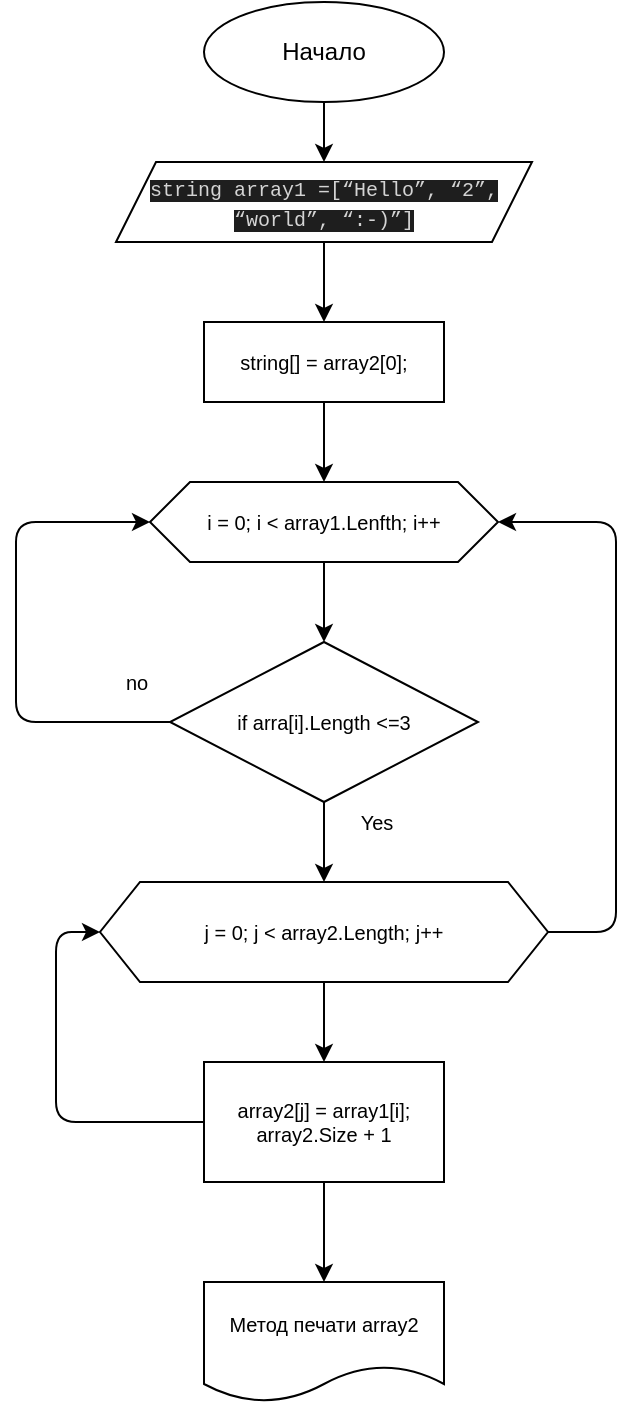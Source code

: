 <mxfile>
    <diagram id="06g1AqxTbiKSaPtFuU-4" name="Страница 1">
        <mxGraphModel dx="960" dy="475" grid="1" gridSize="10" guides="1" tooltips="1" connect="1" arrows="1" fold="1" page="1" pageScale="1" pageWidth="827" pageHeight="1169" math="0" shadow="0">
            <root>
                <mxCell id="0"/>
                <mxCell id="1" parent="0"/>
                <mxCell id="4" value="" style="edgeStyle=none;html=1;" edge="1" parent="1" source="2" target="3">
                    <mxGeometry relative="1" as="geometry"/>
                </mxCell>
                <mxCell id="2" value="Начало" style="ellipse;whiteSpace=wrap;html=1;" vertex="1" parent="1">
                    <mxGeometry x="354" y="20" width="120" height="50" as="geometry"/>
                </mxCell>
                <mxCell id="7" value="" style="edgeStyle=none;html=1;fontSize=10;" edge="1" parent="1" source="3" target="6">
                    <mxGeometry relative="1" as="geometry"/>
                </mxCell>
                <mxCell id="3" value="&lt;span style=&quot;color: rgb(212, 212, 212); font-family: Consolas, &amp;quot;Courier New&amp;quot;, monospace; font-size: 10px; font-style: normal; font-variant-ligatures: normal; font-variant-caps: normal; font-weight: 400; letter-spacing: normal; orphans: 2; text-align: center; text-indent: 0px; text-transform: none; widows: 2; word-spacing: 0px; -webkit-text-stroke-width: 0px; background-color: rgb(30, 30, 30); text-decoration-thickness: initial; text-decoration-style: initial; text-decoration-color: initial; float: none; display: inline !important;&quot;&gt;string array1 =[“Hello”, “2”, “world”, “:-)”]&lt;/span&gt;" style="shape=parallelogram;perimeter=parallelogramPerimeter;whiteSpace=wrap;html=1;fixedSize=1;" vertex="1" parent="1">
                    <mxGeometry x="310" y="100" width="208" height="40" as="geometry"/>
                </mxCell>
                <mxCell id="11" value="" style="edgeStyle=none;html=1;fontSize=10;" edge="1" parent="1" source="5" target="9">
                    <mxGeometry relative="1" as="geometry"/>
                </mxCell>
                <mxCell id="5" value="i = 0; i &amp;lt; array1.Lenfth; i++" style="shape=hexagon;perimeter=hexagonPerimeter2;whiteSpace=wrap;html=1;fixedSize=1;fontSize=10;" vertex="1" parent="1">
                    <mxGeometry x="327" y="260" width="174" height="40" as="geometry"/>
                </mxCell>
                <mxCell id="8" value="" style="edgeStyle=none;html=1;fontSize=10;" edge="1" parent="1" source="6" target="5">
                    <mxGeometry relative="1" as="geometry"/>
                </mxCell>
                <mxCell id="6" value="string[] = array2[0];" style="rounded=0;whiteSpace=wrap;html=1;fontSize=10;" vertex="1" parent="1">
                    <mxGeometry x="354" y="180" width="120" height="40" as="geometry"/>
                </mxCell>
                <mxCell id="14" value="" style="edgeStyle=none;html=1;fontSize=10;" edge="1" parent="1" source="9" target="13">
                    <mxGeometry relative="1" as="geometry"/>
                </mxCell>
                <mxCell id="19" style="edgeStyle=orthogonalEdgeStyle;html=1;entryX=0;entryY=0.5;entryDx=0;entryDy=0;fontSize=10;" edge="1" parent="1" source="9" target="5">
                    <mxGeometry relative="1" as="geometry">
                        <Array as="points">
                            <mxPoint x="260" y="380"/>
                            <mxPoint x="260" y="280"/>
                        </Array>
                    </mxGeometry>
                </mxCell>
                <mxCell id="9" value="if arra[i].Length &amp;lt;=3" style="rhombus;whiteSpace=wrap;html=1;fontSize=10;" vertex="1" parent="1">
                    <mxGeometry x="337" y="340" width="154" height="80" as="geometry"/>
                </mxCell>
                <mxCell id="17" style="edgeStyle=orthogonalEdgeStyle;html=1;entryX=0;entryY=0.5;entryDx=0;entryDy=0;fontSize=10;" edge="1" parent="1" source="12" target="13">
                    <mxGeometry relative="1" as="geometry">
                        <Array as="points">
                            <mxPoint x="280" y="580"/>
                            <mxPoint x="280" y="485"/>
                        </Array>
                    </mxGeometry>
                </mxCell>
                <mxCell id="23" value="" style="edgeStyle=orthogonalEdgeStyle;html=1;fontSize=10;" edge="1" parent="1" source="12" target="21">
                    <mxGeometry relative="1" as="geometry"/>
                </mxCell>
                <mxCell id="12" value="array2[j] = array1[i];&lt;br&gt;array2.Size + 1" style="rounded=0;whiteSpace=wrap;html=1;fontSize=10;" vertex="1" parent="1">
                    <mxGeometry x="354" y="550" width="120" height="60" as="geometry"/>
                </mxCell>
                <mxCell id="16" value="" style="edgeStyle=none;html=1;fontSize=10;" edge="1" parent="1" source="13" target="12">
                    <mxGeometry relative="1" as="geometry"/>
                </mxCell>
                <mxCell id="18" style="edgeStyle=orthogonalEdgeStyle;html=1;entryX=1;entryY=0.5;entryDx=0;entryDy=0;fontSize=10;" edge="1" parent="1" source="13" target="5">
                    <mxGeometry relative="1" as="geometry">
                        <Array as="points">
                            <mxPoint x="560" y="485"/>
                            <mxPoint x="560" y="280"/>
                        </Array>
                    </mxGeometry>
                </mxCell>
                <mxCell id="13" value="j = 0; j &amp;lt; array2.Length; j++" style="shape=hexagon;perimeter=hexagonPerimeter2;whiteSpace=wrap;html=1;fixedSize=1;fontSize=10;" vertex="1" parent="1">
                    <mxGeometry x="302" y="460" width="224" height="50" as="geometry"/>
                </mxCell>
                <mxCell id="15" value="Yes" style="text;html=1;align=center;verticalAlign=middle;resizable=0;points=[];autosize=1;strokeColor=none;fillColor=none;fontSize=10;" vertex="1" parent="1">
                    <mxGeometry x="420" y="415" width="40" height="30" as="geometry"/>
                </mxCell>
                <mxCell id="20" value="no" style="text;html=1;align=center;verticalAlign=middle;resizable=0;points=[];autosize=1;strokeColor=none;fillColor=none;fontSize=10;" vertex="1" parent="1">
                    <mxGeometry x="305" y="345" width="30" height="30" as="geometry"/>
                </mxCell>
                <mxCell id="21" value="Метод печати array2" style="shape=document;whiteSpace=wrap;html=1;boundedLbl=1;fontSize=10;" vertex="1" parent="1">
                    <mxGeometry x="354" y="660" width="120" height="60" as="geometry"/>
                </mxCell>
            </root>
        </mxGraphModel>
    </diagram>
</mxfile>